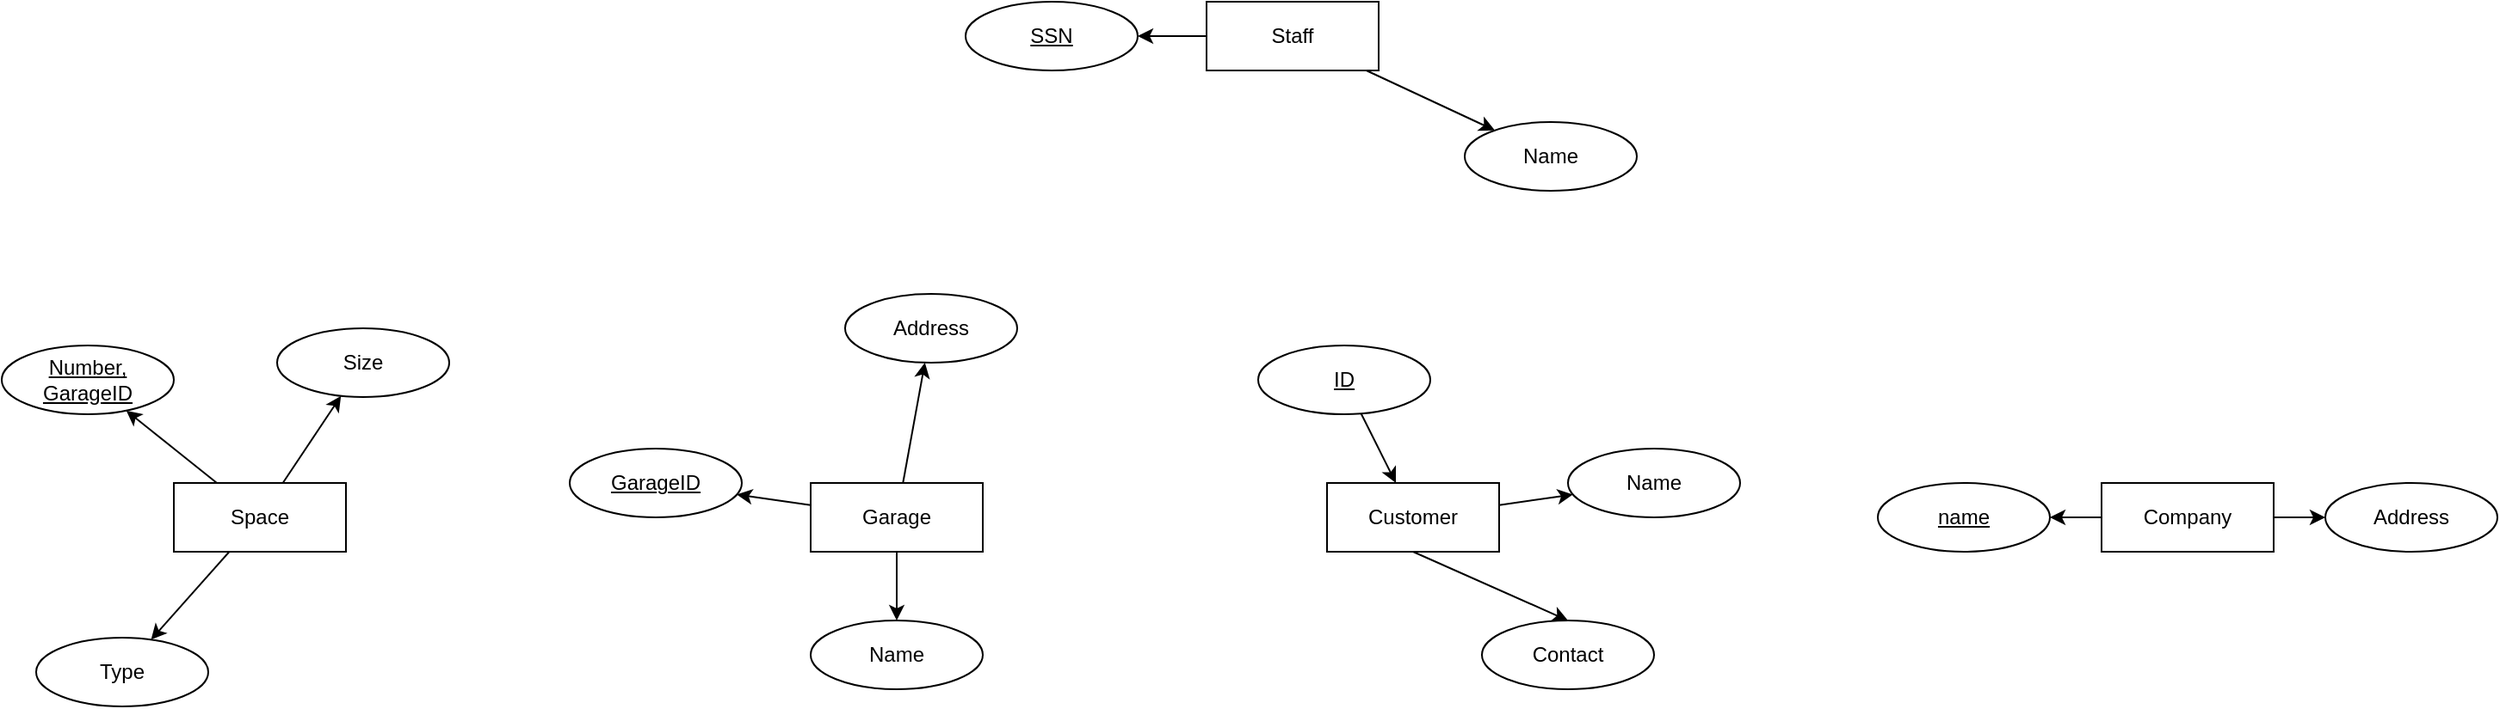 <mxfile version="24.0.2" type="github">
  <diagram id="R2lEEEUBdFMjLlhIrx00" name="Page-1">
    <mxGraphModel dx="2537" dy="922" grid="1" gridSize="10" guides="1" tooltips="1" connect="1" arrows="1" fold="1" page="1" pageScale="1" pageWidth="850" pageHeight="1100" math="0" shadow="0" extFonts="Permanent Marker^https://fonts.googleapis.com/css?family=Permanent+Marker">
      <root>
        <mxCell id="0" />
        <mxCell id="1" parent="0" />
        <mxCell id="FklS4HpheCI_xjmBAohD-108" value="" style="edgeStyle=none;rounded=0;orthogonalLoop=1;jettySize=auto;html=1;" edge="1" parent="1" source="FklS4HpheCI_xjmBAohD-81" target="FklS4HpheCI_xjmBAohD-83">
          <mxGeometry relative="1" as="geometry" />
        </mxCell>
        <mxCell id="FklS4HpheCI_xjmBAohD-109" value="" style="edgeStyle=none;rounded=0;orthogonalLoop=1;jettySize=auto;html=1;" edge="1" parent="1" source="FklS4HpheCI_xjmBAohD-81" target="FklS4HpheCI_xjmBAohD-85">
          <mxGeometry relative="1" as="geometry" />
        </mxCell>
        <mxCell id="FklS4HpheCI_xjmBAohD-81" value="Company" style="whiteSpace=wrap;html=1;align=center;" vertex="1" parent="1">
          <mxGeometry x="560" y="400" width="100" height="40" as="geometry" />
        </mxCell>
        <mxCell id="FklS4HpheCI_xjmBAohD-83" value="name" style="ellipse;whiteSpace=wrap;html=1;align=center;fontStyle=4;" vertex="1" parent="1">
          <mxGeometry x="430" y="400" width="100" height="40" as="geometry" />
        </mxCell>
        <mxCell id="FklS4HpheCI_xjmBAohD-85" value="Address" style="ellipse;whiteSpace=wrap;html=1;align=center;" vertex="1" parent="1">
          <mxGeometry x="690" y="400" width="100" height="40" as="geometry" />
        </mxCell>
        <mxCell id="FklS4HpheCI_xjmBAohD-96" style="rounded=0;orthogonalLoop=1;jettySize=auto;html=1;exitX=0.5;exitY=1;exitDx=0;exitDy=0;entryX=0.5;entryY=0;entryDx=0;entryDy=0;" edge="1" parent="1" source="FklS4HpheCI_xjmBAohD-89" target="FklS4HpheCI_xjmBAohD-94">
          <mxGeometry relative="1" as="geometry" />
        </mxCell>
        <mxCell id="FklS4HpheCI_xjmBAohD-106" value="" style="edgeStyle=none;rounded=0;orthogonalLoop=1;jettySize=auto;html=1;" edge="1" parent="1" source="FklS4HpheCI_xjmBAohD-89" target="FklS4HpheCI_xjmBAohD-92">
          <mxGeometry relative="1" as="geometry" />
        </mxCell>
        <mxCell id="FklS4HpheCI_xjmBAohD-89" value="Customer" style="whiteSpace=wrap;html=1;align=center;" vertex="1" parent="1">
          <mxGeometry x="110" y="400" width="100" height="40" as="geometry" />
        </mxCell>
        <mxCell id="FklS4HpheCI_xjmBAohD-97" value="" style="edgeStyle=none;rounded=0;orthogonalLoop=1;jettySize=auto;html=1;" edge="1" parent="1" source="FklS4HpheCI_xjmBAohD-90" target="FklS4HpheCI_xjmBAohD-89">
          <mxGeometry relative="1" as="geometry" />
        </mxCell>
        <mxCell id="FklS4HpheCI_xjmBAohD-90" value="ID" style="ellipse;whiteSpace=wrap;html=1;align=center;fontStyle=4;" vertex="1" parent="1">
          <mxGeometry x="70" y="320" width="100" height="40" as="geometry" />
        </mxCell>
        <mxCell id="FklS4HpheCI_xjmBAohD-92" value="Name" style="ellipse;whiteSpace=wrap;html=1;align=center;" vertex="1" parent="1">
          <mxGeometry x="250" y="380" width="100" height="40" as="geometry" />
        </mxCell>
        <mxCell id="FklS4HpheCI_xjmBAohD-94" value="Contact" style="ellipse;whiteSpace=wrap;html=1;align=center;" vertex="1" parent="1">
          <mxGeometry x="200" y="480" width="100" height="40" as="geometry" />
        </mxCell>
        <mxCell id="FklS4HpheCI_xjmBAohD-103" value="" style="edgeStyle=none;rounded=0;orthogonalLoop=1;jettySize=auto;html=1;" edge="1" parent="1" source="FklS4HpheCI_xjmBAohD-99" target="FklS4HpheCI_xjmBAohD-102">
          <mxGeometry relative="1" as="geometry" />
        </mxCell>
        <mxCell id="FklS4HpheCI_xjmBAohD-104" value="" style="edgeStyle=none;rounded=0;orthogonalLoop=1;jettySize=auto;html=1;" edge="1" parent="1" source="FklS4HpheCI_xjmBAohD-99" target="FklS4HpheCI_xjmBAohD-100">
          <mxGeometry relative="1" as="geometry" />
        </mxCell>
        <mxCell id="FklS4HpheCI_xjmBAohD-105" value="" style="edgeStyle=none;rounded=0;orthogonalLoop=1;jettySize=auto;html=1;" edge="1" parent="1" source="FklS4HpheCI_xjmBAohD-99" target="FklS4HpheCI_xjmBAohD-101">
          <mxGeometry relative="1" as="geometry" />
        </mxCell>
        <mxCell id="FklS4HpheCI_xjmBAohD-99" value="Garage" style="whiteSpace=wrap;html=1;align=center;" vertex="1" parent="1">
          <mxGeometry x="-190" y="400" width="100" height="40" as="geometry" />
        </mxCell>
        <mxCell id="FklS4HpheCI_xjmBAohD-100" value="GarageID" style="ellipse;whiteSpace=wrap;html=1;align=center;fontStyle=4;" vertex="1" parent="1">
          <mxGeometry x="-330" y="380" width="100" height="40" as="geometry" />
        </mxCell>
        <mxCell id="FklS4HpheCI_xjmBAohD-101" value="Address" style="ellipse;whiteSpace=wrap;html=1;align=center;" vertex="1" parent="1">
          <mxGeometry x="-170" y="290" width="100" height="40" as="geometry" />
        </mxCell>
        <mxCell id="FklS4HpheCI_xjmBAohD-102" value="Name" style="ellipse;whiteSpace=wrap;html=1;align=center;" vertex="1" parent="1">
          <mxGeometry x="-190" y="480" width="100" height="40" as="geometry" />
        </mxCell>
        <mxCell id="FklS4HpheCI_xjmBAohD-116" value="" style="edgeStyle=none;rounded=0;orthogonalLoop=1;jettySize=auto;html=1;" edge="1" parent="1" source="FklS4HpheCI_xjmBAohD-110" target="FklS4HpheCI_xjmBAohD-111">
          <mxGeometry relative="1" as="geometry" />
        </mxCell>
        <mxCell id="FklS4HpheCI_xjmBAohD-118" value="" style="edgeStyle=none;rounded=0;orthogonalLoop=1;jettySize=auto;html=1;" edge="1" parent="1" source="FklS4HpheCI_xjmBAohD-110" target="FklS4HpheCI_xjmBAohD-117">
          <mxGeometry relative="1" as="geometry" />
        </mxCell>
        <mxCell id="FklS4HpheCI_xjmBAohD-120" value="" style="edgeStyle=none;rounded=0;orthogonalLoop=1;jettySize=auto;html=1;" edge="1" parent="1" source="FklS4HpheCI_xjmBAohD-110" target="FklS4HpheCI_xjmBAohD-119">
          <mxGeometry relative="1" as="geometry" />
        </mxCell>
        <mxCell id="FklS4HpheCI_xjmBAohD-110" value="Space" style="whiteSpace=wrap;html=1;align=center;" vertex="1" parent="1">
          <mxGeometry x="-560" y="400" width="100" height="40" as="geometry" />
        </mxCell>
        <mxCell id="FklS4HpheCI_xjmBAohD-111" value="Number, GarageID" style="ellipse;whiteSpace=wrap;html=1;align=center;fontStyle=4;" vertex="1" parent="1">
          <mxGeometry x="-660" y="320" width="100" height="40" as="geometry" />
        </mxCell>
        <mxCell id="FklS4HpheCI_xjmBAohD-117" value="Size" style="ellipse;whiteSpace=wrap;html=1;align=center;" vertex="1" parent="1">
          <mxGeometry x="-500" y="310" width="100" height="40" as="geometry" />
        </mxCell>
        <mxCell id="FklS4HpheCI_xjmBAohD-119" value="Type" style="ellipse;whiteSpace=wrap;html=1;align=center;" vertex="1" parent="1">
          <mxGeometry x="-640" y="490" width="100" height="40" as="geometry" />
        </mxCell>
        <mxCell id="FklS4HpheCI_xjmBAohD-124" value="" style="edgeStyle=none;rounded=0;orthogonalLoop=1;jettySize=auto;html=1;" edge="1" parent="1" source="FklS4HpheCI_xjmBAohD-121" target="FklS4HpheCI_xjmBAohD-123">
          <mxGeometry relative="1" as="geometry" />
        </mxCell>
        <mxCell id="FklS4HpheCI_xjmBAohD-126" value="" style="edgeStyle=none;rounded=0;orthogonalLoop=1;jettySize=auto;html=1;" edge="1" parent="1" source="FklS4HpheCI_xjmBAohD-121" target="FklS4HpheCI_xjmBAohD-125">
          <mxGeometry relative="1" as="geometry" />
        </mxCell>
        <mxCell id="FklS4HpheCI_xjmBAohD-121" value="Staff" style="whiteSpace=wrap;html=1;align=center;" vertex="1" parent="1">
          <mxGeometry x="40" y="120" width="100" height="40" as="geometry" />
        </mxCell>
        <mxCell id="FklS4HpheCI_xjmBAohD-123" value="SSN" style="ellipse;whiteSpace=wrap;html=1;align=center;fontStyle=4;" vertex="1" parent="1">
          <mxGeometry x="-100" y="120" width="100" height="40" as="geometry" />
        </mxCell>
        <mxCell id="FklS4HpheCI_xjmBAohD-125" value="Name" style="ellipse;whiteSpace=wrap;html=1;align=center;" vertex="1" parent="1">
          <mxGeometry x="190" y="190" width="100" height="40" as="geometry" />
        </mxCell>
      </root>
    </mxGraphModel>
  </diagram>
</mxfile>
